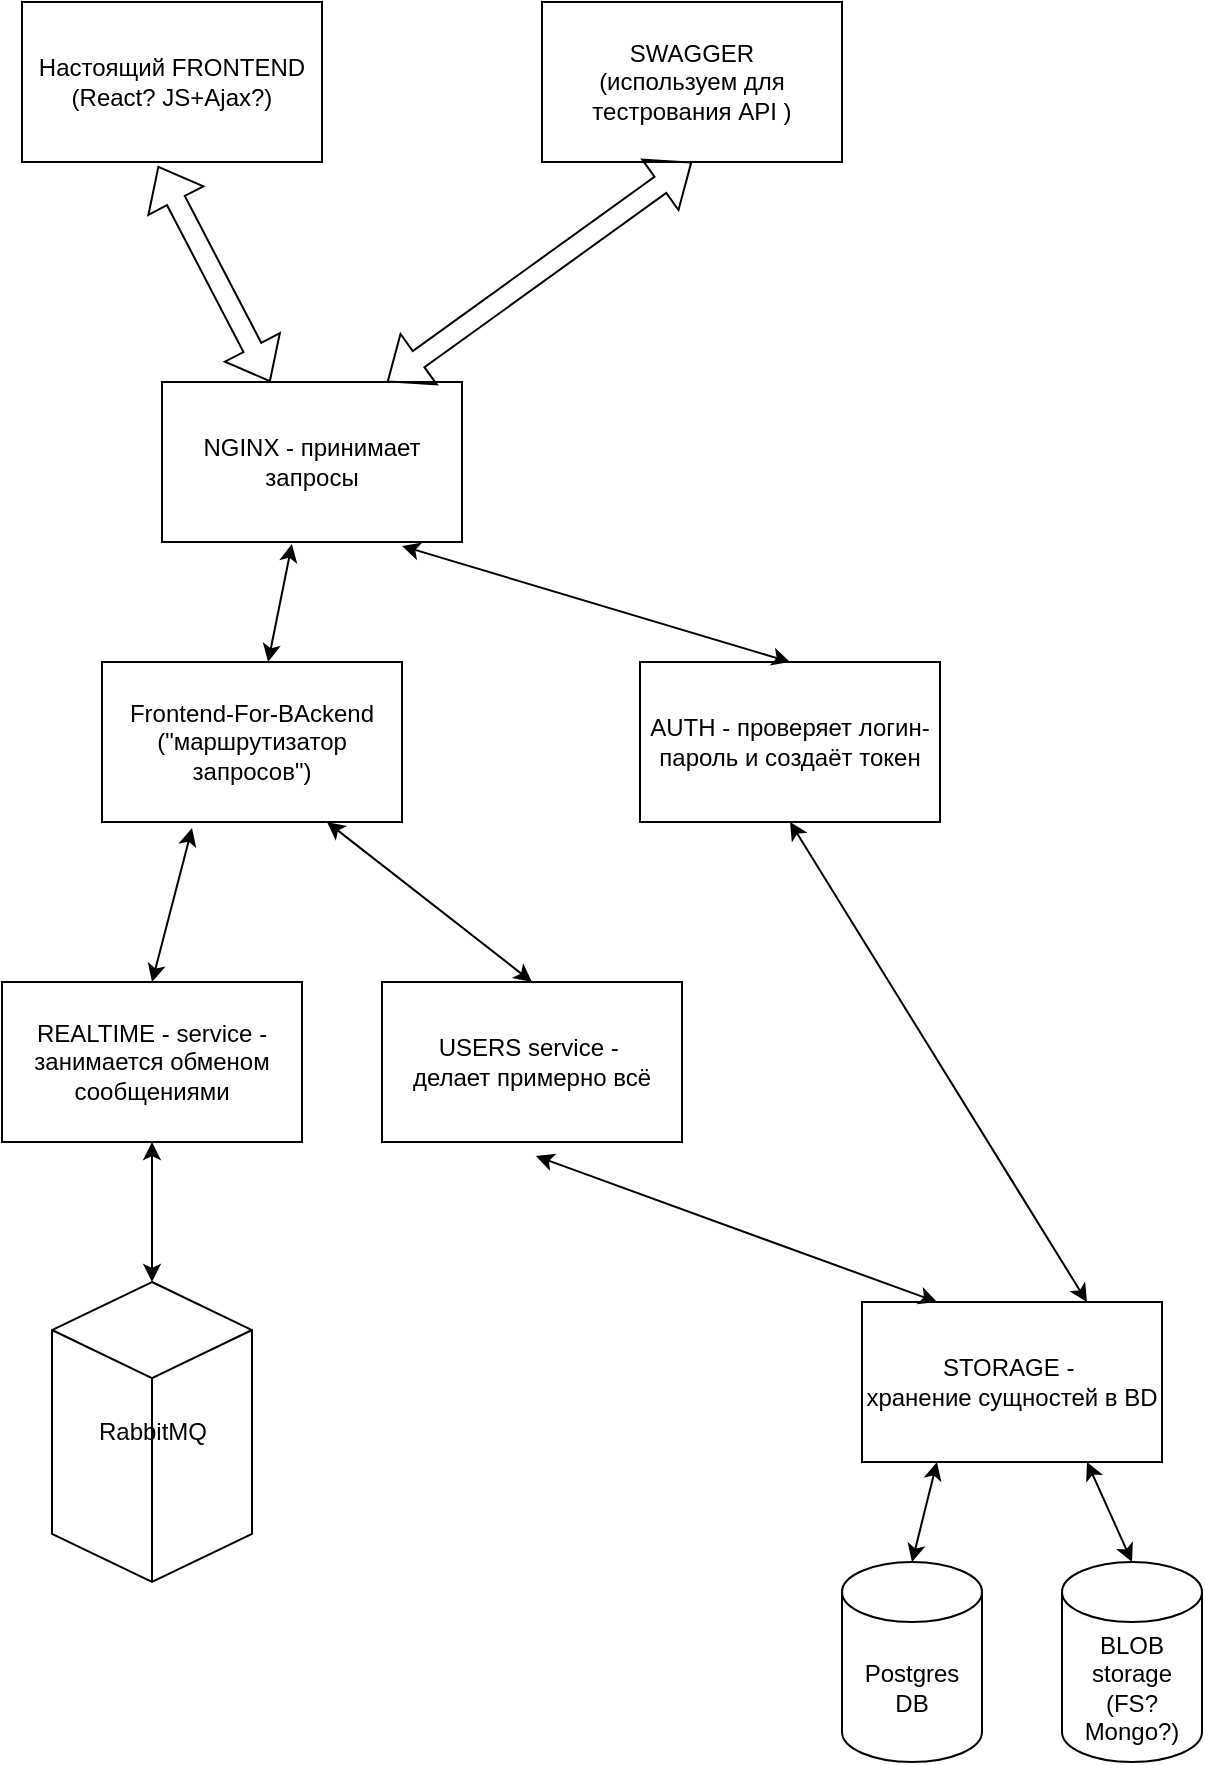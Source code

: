 <mxfile version="22.0.8" type="google">
  <diagram name="Страница — 1" id="yttpUFe8_QlSD13hLt8Z">
    <mxGraphModel grid="1" page="1" gridSize="10" guides="1" tooltips="1" connect="1" arrows="1" fold="1" pageScale="1" pageWidth="827" pageHeight="1169" math="0" shadow="0">
      <root>
        <mxCell id="0" />
        <mxCell id="1" parent="0" />
        <mxCell id="n2-t5b00rmg5Ne2baVO9-1" value="NGINX - принимает запросы" style="rounded=0;whiteSpace=wrap;html=1;" vertex="1" parent="1">
          <mxGeometry x="100" y="220" width="150" height="80" as="geometry" />
        </mxCell>
        <mxCell id="n2-t5b00rmg5Ne2baVO9-4" value="Настоящий FRONTEND&lt;br&gt;(React? JS+Ajax?)" style="rounded=0;whiteSpace=wrap;html=1;" vertex="1" parent="1">
          <mxGeometry x="30" y="30" width="150" height="80" as="geometry" />
        </mxCell>
        <mxCell id="n2-t5b00rmg5Ne2baVO9-5" value="SWAGGER&lt;br&gt;(используем для тестрования API )" style="rounded=0;whiteSpace=wrap;html=1;" vertex="1" parent="1">
          <mxGeometry x="290" y="30" width="150" height="80" as="geometry" />
        </mxCell>
        <mxCell id="n2-t5b00rmg5Ne2baVO9-6" value="" style="shape=flexArrow;endArrow=classic;startArrow=classic;html=1;rounded=0;entryX=0.453;entryY=1.025;entryDx=0;entryDy=0;entryPerimeter=0;" edge="1" parent="1" source="n2-t5b00rmg5Ne2baVO9-1" target="n2-t5b00rmg5Ne2baVO9-4">
          <mxGeometry width="100" height="100" relative="1" as="geometry">
            <mxPoint x="150" y="270" as="sourcePoint" />
            <mxPoint x="460" y="530" as="targetPoint" />
          </mxGeometry>
        </mxCell>
        <mxCell id="n2-t5b00rmg5Ne2baVO9-7" value="" style="shape=flexArrow;endArrow=classic;startArrow=classic;html=1;rounded=0;entryX=0.5;entryY=1;entryDx=0;entryDy=0;exitX=0.75;exitY=0;exitDx=0;exitDy=0;" edge="1" parent="1" source="n2-t5b00rmg5Ne2baVO9-1" target="n2-t5b00rmg5Ne2baVO9-5">
          <mxGeometry width="100" height="100" relative="1" as="geometry">
            <mxPoint x="30" y="630" as="sourcePoint" />
            <mxPoint x="130" y="530" as="targetPoint" />
          </mxGeometry>
        </mxCell>
        <mxCell id="n2-t5b00rmg5Ne2baVO9-8" value="Frontend-For-BAckend&lt;br&gt;(&quot;маршрутизатор запросов&quot;)" style="rounded=0;whiteSpace=wrap;html=1;" vertex="1" parent="1">
          <mxGeometry x="70" y="360" width="150" height="80" as="geometry" />
        </mxCell>
        <mxCell id="n2-t5b00rmg5Ne2baVO9-9" value="AUTH - проверяет логин-пароль и создаёт токен" style="rounded=0;whiteSpace=wrap;html=1;" vertex="1" parent="1">
          <mxGeometry x="339" y="360" width="150" height="80" as="geometry" />
        </mxCell>
        <mxCell id="n2-t5b00rmg5Ne2baVO9-10" value="USERS service -&amp;nbsp;&lt;br&gt;делает примерно всё" style="rounded=0;whiteSpace=wrap;html=1;" vertex="1" parent="1">
          <mxGeometry x="210" y="520" width="150" height="80" as="geometry" />
        </mxCell>
        <mxCell id="n2-t5b00rmg5Ne2baVO9-11" value="REALTIME - service -&lt;br&gt;занимается обменом сообщениями" style="rounded=0;whiteSpace=wrap;html=1;" vertex="1" parent="1">
          <mxGeometry x="20" y="520" width="150" height="80" as="geometry" />
        </mxCell>
        <mxCell id="n2-t5b00rmg5Ne2baVO9-12" value="STORAGE -&amp;nbsp;&lt;br&gt;хранение сущностей в BD" style="rounded=0;whiteSpace=wrap;html=1;" vertex="1" parent="1">
          <mxGeometry x="450" y="680" width="150" height="80" as="geometry" />
        </mxCell>
        <mxCell id="n2-t5b00rmg5Ne2baVO9-13" value="Postgres &lt;br&gt;DB" style="shape=cylinder3;whiteSpace=wrap;html=1;boundedLbl=1;backgroundOutline=1;size=15;" vertex="1" parent="1">
          <mxGeometry x="440" y="810" width="70" height="100" as="geometry" />
        </mxCell>
        <mxCell id="n2-t5b00rmg5Ne2baVO9-15" value="BLOB storage&lt;br&gt;(FS? Mongo?)" style="shape=cylinder3;whiteSpace=wrap;html=1;boundedLbl=1;backgroundOutline=1;size=15;" vertex="1" parent="1">
          <mxGeometry x="550" y="810" width="70" height="100" as="geometry" />
        </mxCell>
        <mxCell id="n2-t5b00rmg5Ne2baVO9-16" value="RabbitMQ" style="html=1;shape=mxgraph.basic.isocube;isoAngle=15;" vertex="1" parent="1">
          <mxGeometry x="45" y="670" width="100" height="150" as="geometry" />
        </mxCell>
        <mxCell id="n2-t5b00rmg5Ne2baVO9-17" value="" style="endArrow=classic;startArrow=classic;html=1;rounded=0;entryX=0.5;entryY=1;entryDx=0;entryDy=0;exitX=0.5;exitY=0;exitDx=0;exitDy=0;exitPerimeter=0;" edge="1" parent="1" source="n2-t5b00rmg5Ne2baVO9-16" target="n2-t5b00rmg5Ne2baVO9-11">
          <mxGeometry width="50" height="50" relative="1" as="geometry">
            <mxPoint x="340" y="790" as="sourcePoint" />
            <mxPoint x="440" y="450" as="targetPoint" />
          </mxGeometry>
        </mxCell>
        <mxCell id="n2-t5b00rmg5Ne2baVO9-18" value="" style="endArrow=classic;startArrow=classic;html=1;rounded=0;entryX=0.25;entryY=1;entryDx=0;entryDy=0;exitX=0.5;exitY=0;exitDx=0;exitDy=0;exitPerimeter=0;" edge="1" parent="1" source="n2-t5b00rmg5Ne2baVO9-13" target="n2-t5b00rmg5Ne2baVO9-12">
          <mxGeometry width="50" height="50" relative="1" as="geometry">
            <mxPoint x="390" y="500" as="sourcePoint" />
            <mxPoint x="440" y="450" as="targetPoint" />
          </mxGeometry>
        </mxCell>
        <mxCell id="n2-t5b00rmg5Ne2baVO9-19" value="" style="endArrow=classic;startArrow=classic;html=1;rounded=0;entryX=0.75;entryY=1;entryDx=0;entryDy=0;exitX=0.5;exitY=0;exitDx=0;exitDy=0;exitPerimeter=0;" edge="1" parent="1" source="n2-t5b00rmg5Ne2baVO9-15" target="n2-t5b00rmg5Ne2baVO9-12">
          <mxGeometry width="50" height="50" relative="1" as="geometry">
            <mxPoint x="390" y="500" as="sourcePoint" />
            <mxPoint x="440" y="450" as="targetPoint" />
          </mxGeometry>
        </mxCell>
        <mxCell id="n2-t5b00rmg5Ne2baVO9-20" value="" style="endArrow=classic;startArrow=classic;html=1;rounded=0;entryX=0.8;entryY=1.025;entryDx=0;entryDy=0;entryPerimeter=0;exitX=0.5;exitY=0;exitDx=0;exitDy=0;" edge="1" parent="1" source="n2-t5b00rmg5Ne2baVO9-9" target="n2-t5b00rmg5Ne2baVO9-1">
          <mxGeometry width="50" height="50" relative="1" as="geometry">
            <mxPoint x="390" y="500" as="sourcePoint" />
            <mxPoint x="440" y="450" as="targetPoint" />
          </mxGeometry>
        </mxCell>
        <mxCell id="n2-t5b00rmg5Ne2baVO9-21" value="" style="endArrow=classic;startArrow=classic;html=1;rounded=0;exitX=0.75;exitY=0;exitDx=0;exitDy=0;" edge="1" parent="1" source="n2-t5b00rmg5Ne2baVO9-12">
          <mxGeometry width="50" height="50" relative="1" as="geometry">
            <mxPoint x="390" y="500" as="sourcePoint" />
            <mxPoint x="414" y="440" as="targetPoint" />
          </mxGeometry>
        </mxCell>
        <mxCell id="n2-t5b00rmg5Ne2baVO9-22" value="" style="endArrow=classic;startArrow=classic;html=1;rounded=0;entryX=0.433;entryY=1.013;entryDx=0;entryDy=0;entryPerimeter=0;" edge="1" parent="1" source="n2-t5b00rmg5Ne2baVO9-8" target="n2-t5b00rmg5Ne2baVO9-1">
          <mxGeometry width="50" height="50" relative="1" as="geometry">
            <mxPoint x="390" y="500" as="sourcePoint" />
            <mxPoint x="440" y="450" as="targetPoint" />
          </mxGeometry>
        </mxCell>
        <mxCell id="n2-t5b00rmg5Ne2baVO9-23" value="" style="endArrow=classic;startArrow=classic;html=1;rounded=0;exitX=0.5;exitY=0;exitDx=0;exitDy=0;entryX=0.3;entryY=1.038;entryDx=0;entryDy=0;entryPerimeter=0;" edge="1" parent="1" source="n2-t5b00rmg5Ne2baVO9-11" target="n2-t5b00rmg5Ne2baVO9-8">
          <mxGeometry width="50" height="50" relative="1" as="geometry">
            <mxPoint x="390" y="500" as="sourcePoint" />
            <mxPoint x="90" y="450" as="targetPoint" />
          </mxGeometry>
        </mxCell>
        <mxCell id="n2-t5b00rmg5Ne2baVO9-24" value="" style="endArrow=classic;startArrow=classic;html=1;rounded=0;exitX=0.75;exitY=1;exitDx=0;exitDy=0;entryX=0.5;entryY=0;entryDx=0;entryDy=0;" edge="1" parent="1" source="n2-t5b00rmg5Ne2baVO9-8" target="n2-t5b00rmg5Ne2baVO9-10">
          <mxGeometry width="50" height="50" relative="1" as="geometry">
            <mxPoint x="390" y="500" as="sourcePoint" />
            <mxPoint x="440" y="450" as="targetPoint" />
          </mxGeometry>
        </mxCell>
        <mxCell id="n2-t5b00rmg5Ne2baVO9-27" value="" style="endArrow=classic;startArrow=classic;html=1;rounded=0;exitX=0.25;exitY=0;exitDx=0;exitDy=0;entryX=0.513;entryY=1.088;entryDx=0;entryDy=0;entryPerimeter=0;" edge="1" parent="1" source="n2-t5b00rmg5Ne2baVO9-12" target="n2-t5b00rmg5Ne2baVO9-10">
          <mxGeometry width="50" height="50" relative="1" as="geometry">
            <mxPoint x="390" y="500" as="sourcePoint" />
            <mxPoint x="440" y="450" as="targetPoint" />
          </mxGeometry>
        </mxCell>
      </root>
    </mxGraphModel>
  </diagram>
</mxfile>
